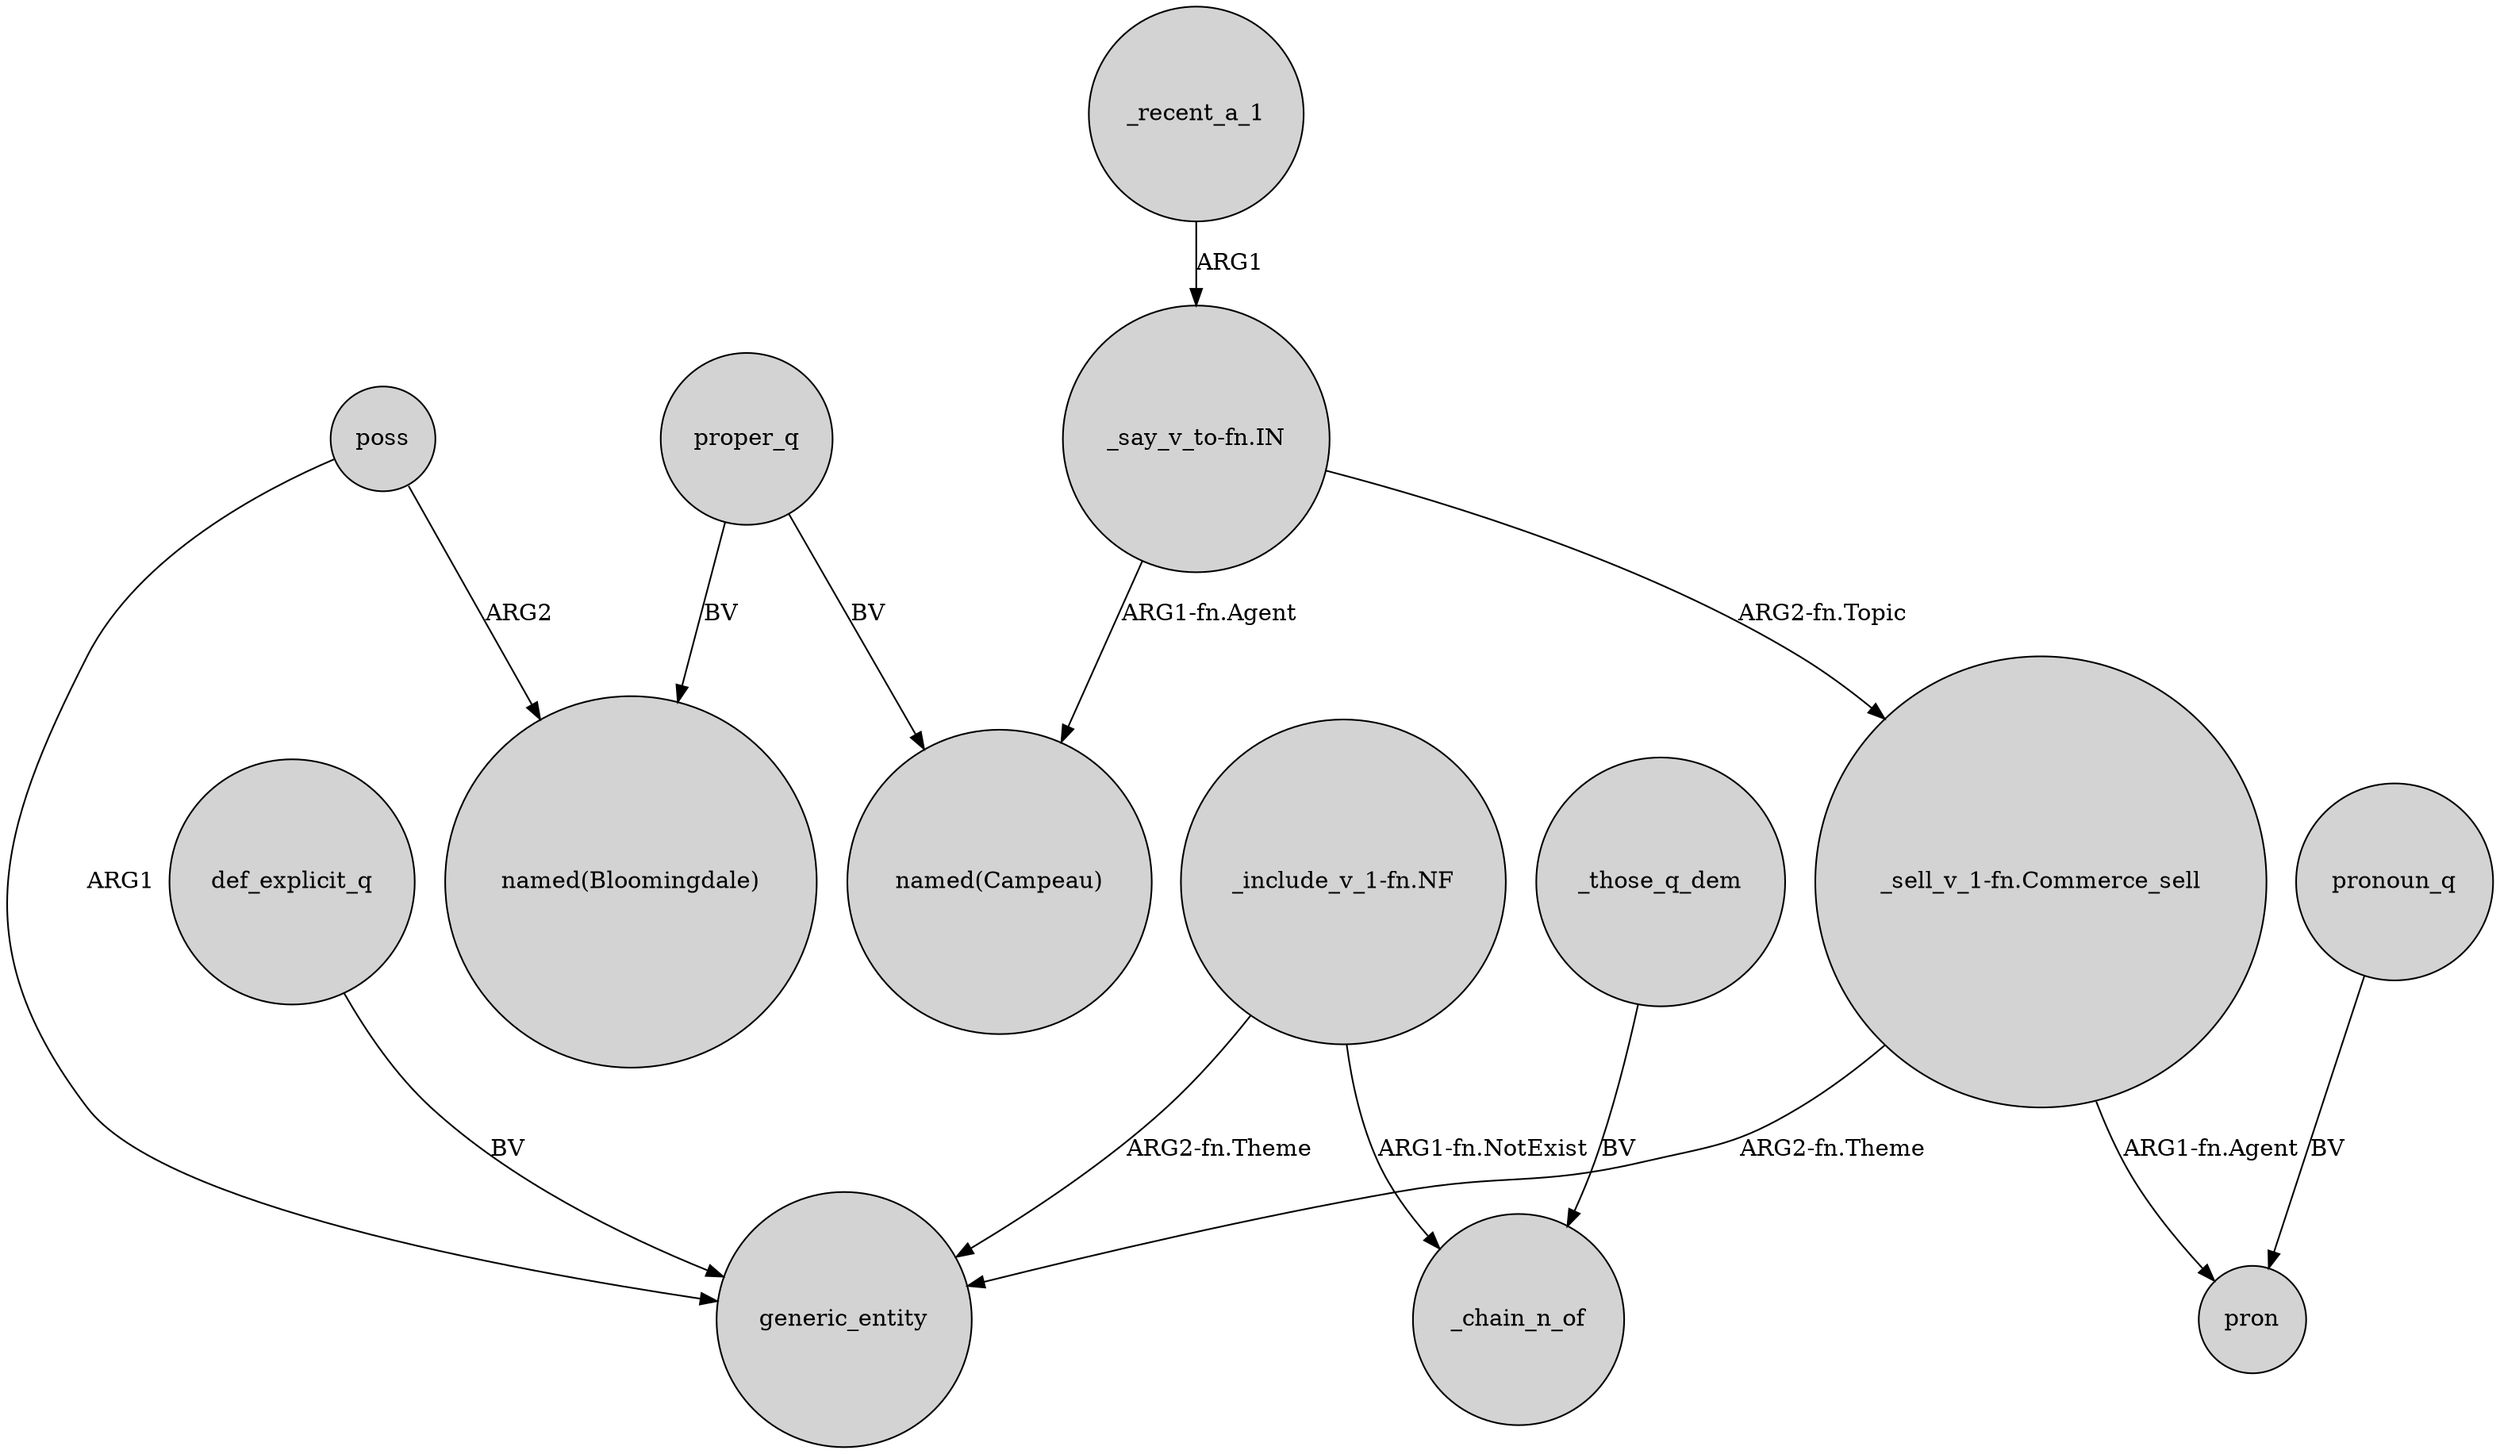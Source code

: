 digraph {
	node [shape=circle style=filled]
	def_explicit_q -> generic_entity [label=BV]
	_recent_a_1 -> "_say_v_to-fn.IN" [label=ARG1]
	proper_q -> "named(Bloomingdale)" [label=BV]
	"_say_v_to-fn.IN" -> "named(Campeau)" [label="ARG1-fn.Agent"]
	poss -> "named(Bloomingdale)" [label=ARG2]
	poss -> generic_entity [label=ARG1]
	proper_q -> "named(Campeau)" [label=BV]
	"_sell_v_1-fn.Commerce_sell" -> pron [label="ARG1-fn.Agent"]
	"_include_v_1-fn.NF" -> _chain_n_of [label="ARG1-fn.NotExist"]
	"_include_v_1-fn.NF" -> generic_entity [label="ARG2-fn.Theme"]
	"_say_v_to-fn.IN" -> "_sell_v_1-fn.Commerce_sell" [label="ARG2-fn.Topic"]
	"_sell_v_1-fn.Commerce_sell" -> generic_entity [label="ARG2-fn.Theme"]
	_those_q_dem -> _chain_n_of [label=BV]
	pronoun_q -> pron [label=BV]
}
